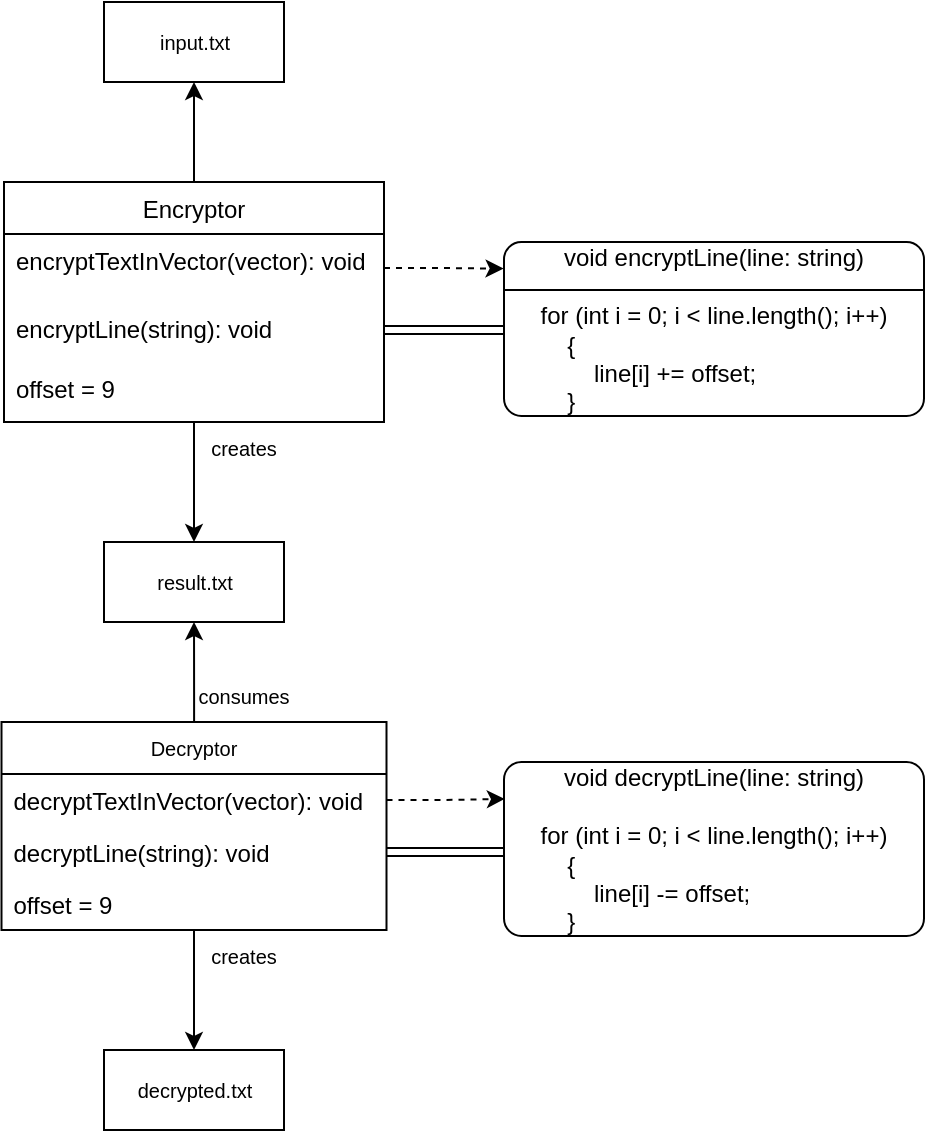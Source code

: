 <mxfile version="14.4.4" type="github">
  <diagram id="YppxPCt-tS6I3Fdft4-J" name="Page-1">
    <mxGraphModel dx="1185" dy="635" grid="1" gridSize="10" guides="1" tooltips="1" connect="1" arrows="1" fold="1" page="1" pageScale="1" pageWidth="850" pageHeight="1100" math="0" shadow="0">
      <root>
        <mxCell id="0" />
        <mxCell id="1" parent="0" />
        <mxCell id="IQWBVyjdk1LrEPWwyMu2-14" style="edgeStyle=orthogonalEdgeStyle;rounded=1;orthogonalLoop=1;jettySize=auto;html=1;" edge="1" parent="1" source="IQWBVyjdk1LrEPWwyMu2-1">
          <mxGeometry relative="1" as="geometry">
            <mxPoint x="435" y="440" as="targetPoint" />
          </mxGeometry>
        </mxCell>
        <mxCell id="IQWBVyjdk1LrEPWwyMu2-31" style="edgeStyle=orthogonalEdgeStyle;rounded=0;orthogonalLoop=1;jettySize=auto;html=1;entryX=0.5;entryY=1;entryDx=0;entryDy=0;fontSize=10;" edge="1" parent="1" source="IQWBVyjdk1LrEPWwyMu2-1" target="IQWBVyjdk1LrEPWwyMu2-30">
          <mxGeometry relative="1" as="geometry" />
        </mxCell>
        <mxCell id="IQWBVyjdk1LrEPWwyMu2-1" value="Encryptor" style="swimlane;fontStyle=0;childLayout=stackLayout;horizontal=1;startSize=26;fillColor=none;horizontalStack=0;resizeParent=1;resizeParentMax=0;resizeLast=0;collapsible=1;marginBottom=0;" vertex="1" parent="1">
          <mxGeometry x="340" y="260" width="190" height="120" as="geometry" />
        </mxCell>
        <mxCell id="IQWBVyjdk1LrEPWwyMu2-2" value="encryptTextInVector(vector): void" style="text;strokeColor=none;fillColor=none;align=left;verticalAlign=top;spacingLeft=4;spacingRight=4;overflow=hidden;rotatable=0;points=[[0,0.5],[1,0.5]];portConstraint=eastwest;" vertex="1" parent="IQWBVyjdk1LrEPWwyMu2-1">
          <mxGeometry y="26" width="190" height="34" as="geometry" />
        </mxCell>
        <mxCell id="IQWBVyjdk1LrEPWwyMu2-3" value="encryptLine(string): void" style="text;strokeColor=none;fillColor=none;align=left;verticalAlign=top;spacingLeft=4;spacingRight=4;overflow=hidden;rotatable=0;points=[[0,0.5],[1,0.5]];portConstraint=eastwest;" vertex="1" parent="IQWBVyjdk1LrEPWwyMu2-1">
          <mxGeometry y="60" width="190" height="30" as="geometry" />
        </mxCell>
        <mxCell id="IQWBVyjdk1LrEPWwyMu2-12" value="offset = 9" style="text;strokeColor=none;fillColor=none;spacingLeft=4;spacingRight=4;overflow=hidden;rotatable=0;points=[[0,0.5],[1,0.5]];portConstraint=eastwest;fontSize=12;" vertex="1" parent="IQWBVyjdk1LrEPWwyMu2-1">
          <mxGeometry y="90" width="190" height="30" as="geometry" />
        </mxCell>
        <mxCell id="IQWBVyjdk1LrEPWwyMu2-5" style="edgeStyle=orthogonalEdgeStyle;rounded=0;orthogonalLoop=1;jettySize=auto;html=1;shape=link;" edge="1" parent="1" source="IQWBVyjdk1LrEPWwyMu2-3" target="IQWBVyjdk1LrEPWwyMu2-6">
          <mxGeometry relative="1" as="geometry">
            <mxPoint x="600" y="333.0" as="targetPoint" />
            <Array as="points">
              <mxPoint x="580" y="334" />
              <mxPoint x="580" y="334" />
            </Array>
          </mxGeometry>
        </mxCell>
        <mxCell id="IQWBVyjdk1LrEPWwyMu2-6" value="&lt;span&gt;void encryptLine(line: string)&lt;br&gt;&lt;br&gt;&lt;div style=&quot;text-align: left&quot;&gt;for (int i = 0; i &amp;lt; line.length(); i++)&lt;/div&gt;&lt;div style=&quot;text-align: left&quot;&gt;&amp;nbsp; &amp;nbsp; {&lt;/div&gt;&lt;div style=&quot;text-align: left&quot;&gt;&amp;nbsp; &amp;nbsp; &amp;nbsp; &amp;nbsp; line[i] += offset;&lt;/div&gt;&lt;div style=&quot;text-align: left&quot;&gt;&amp;nbsp; &amp;nbsp; }&lt;/div&gt;&lt;/span&gt;" style="rounded=1;arcSize=10;whiteSpace=wrap;html=1;align=center;" vertex="1" parent="1">
          <mxGeometry x="590" y="290" width="210" height="87" as="geometry" />
        </mxCell>
        <mxCell id="IQWBVyjdk1LrEPWwyMu2-11" value="" style="line;strokeWidth=1;fillColor=none;align=left;verticalAlign=middle;spacingTop=-1;spacingLeft=3;spacingRight=3;rotatable=0;labelPosition=right;points=[];portConstraint=eastwest;" vertex="1" parent="1">
          <mxGeometry x="590" y="310" width="210" height="8" as="geometry" />
        </mxCell>
        <mxCell id="IQWBVyjdk1LrEPWwyMu2-13" style="edgeStyle=orthogonalEdgeStyle;orthogonalLoop=1;jettySize=auto;html=1;entryX=-0.001;entryY=0.153;entryDx=0;entryDy=0;entryPerimeter=0;rounded=1;dashed=1;" edge="1" parent="1" source="IQWBVyjdk1LrEPWwyMu2-2" target="IQWBVyjdk1LrEPWwyMu2-6">
          <mxGeometry relative="1" as="geometry" />
        </mxCell>
        <mxCell id="IQWBVyjdk1LrEPWwyMu2-15" value="creates" style="text;align=center;fontStyle=0;verticalAlign=middle;spacingLeft=3;spacingRight=3;strokeColor=none;rotatable=0;points=[[0,0.5],[1,0.5]];portConstraint=eastwest;fontSize=10;" vertex="1" parent="1">
          <mxGeometry x="420" y="380" width="80" height="26" as="geometry" />
        </mxCell>
        <mxCell id="IQWBVyjdk1LrEPWwyMu2-16" value="result.txt" style="html=1;fontSize=10;" vertex="1" parent="1">
          <mxGeometry x="390" y="440" width="90" height="40" as="geometry" />
        </mxCell>
        <mxCell id="IQWBVyjdk1LrEPWwyMu2-21" style="edgeStyle=orthogonalEdgeStyle;rounded=1;orthogonalLoop=1;jettySize=auto;html=1;entryX=0.5;entryY=1;entryDx=0;entryDy=0;fontSize=10;" edge="1" parent="1" source="IQWBVyjdk1LrEPWwyMu2-17" target="IQWBVyjdk1LrEPWwyMu2-16">
          <mxGeometry relative="1" as="geometry" />
        </mxCell>
        <mxCell id="IQWBVyjdk1LrEPWwyMu2-17" value="Decryptor" style="swimlane;fontStyle=0;childLayout=stackLayout;horizontal=1;startSize=26;fillColor=none;horizontalStack=0;resizeParent=1;resizeParentMax=0;resizeLast=0;collapsible=1;marginBottom=0;fontSize=10;" vertex="1" parent="1">
          <mxGeometry x="338.75" y="530" width="192.5" height="104" as="geometry" />
        </mxCell>
        <mxCell id="IQWBVyjdk1LrEPWwyMu2-18" value="decryptTextInVector(vector): void" style="text;strokeColor=none;fillColor=none;align=left;verticalAlign=top;spacingLeft=4;spacingRight=4;overflow=hidden;rotatable=0;points=[[0,0.5],[1,0.5]];portConstraint=eastwest;" vertex="1" parent="IQWBVyjdk1LrEPWwyMu2-17">
          <mxGeometry y="26" width="192.5" height="26" as="geometry" />
        </mxCell>
        <mxCell id="IQWBVyjdk1LrEPWwyMu2-19" value="decryptLine(string): void" style="text;strokeColor=none;fillColor=none;align=left;verticalAlign=top;spacingLeft=4;spacingRight=4;overflow=hidden;rotatable=0;points=[[0,0.5],[1,0.5]];portConstraint=eastwest;" vertex="1" parent="IQWBVyjdk1LrEPWwyMu2-17">
          <mxGeometry y="52" width="192.5" height="26" as="geometry" />
        </mxCell>
        <mxCell id="IQWBVyjdk1LrEPWwyMu2-20" value="offset = 9" style="text;strokeColor=none;fillColor=none;align=left;verticalAlign=top;spacingLeft=4;spacingRight=4;overflow=hidden;rotatable=0;points=[[0,0.5],[1,0.5]];portConstraint=eastwest;" vertex="1" parent="IQWBVyjdk1LrEPWwyMu2-17">
          <mxGeometry y="78" width="192.5" height="26" as="geometry" />
        </mxCell>
        <mxCell id="IQWBVyjdk1LrEPWwyMu2-22" value="consumes" style="text;align=center;fontStyle=0;verticalAlign=middle;spacingLeft=3;spacingRight=3;strokeColor=none;rotatable=0;points=[[0,0.5],[1,0.5]];portConstraint=eastwest;fontSize=10;" vertex="1" parent="1">
          <mxGeometry x="420" y="504" width="80" height="26" as="geometry" />
        </mxCell>
        <mxCell id="IQWBVyjdk1LrEPWwyMu2-24" style="edgeStyle=orthogonalEdgeStyle;rounded=1;orthogonalLoop=1;jettySize=auto;html=1;fontSize=10;shape=link;" edge="1" parent="1" source="IQWBVyjdk1LrEPWwyMu2-19">
          <mxGeometry relative="1" as="geometry">
            <mxPoint x="590" y="595" as="targetPoint" />
          </mxGeometry>
        </mxCell>
        <mxCell id="IQWBVyjdk1LrEPWwyMu2-25" value="&lt;span&gt;void decryptLine(line: string)&lt;br&gt;&lt;br&gt;&lt;div style=&quot;text-align: left&quot;&gt;for (int i = 0; i &amp;lt; line.length(); i++)&lt;/div&gt;&lt;div style=&quot;text-align: left&quot;&gt;&amp;nbsp; &amp;nbsp; {&lt;/div&gt;&lt;div style=&quot;text-align: left&quot;&gt;&amp;nbsp; &amp;nbsp; &amp;nbsp; &amp;nbsp; line[i] -= offset;&lt;/div&gt;&lt;div style=&quot;text-align: left&quot;&gt;&amp;nbsp; &amp;nbsp; }&lt;/div&gt;&lt;/span&gt;" style="rounded=1;arcSize=10;whiteSpace=wrap;html=1;align=center;" vertex="1" parent="1">
          <mxGeometry x="590" y="550" width="210" height="87" as="geometry" />
        </mxCell>
        <mxCell id="IQWBVyjdk1LrEPWwyMu2-26" style="edgeStyle=orthogonalEdgeStyle;rounded=1;orthogonalLoop=1;jettySize=auto;html=1;entryX=0.002;entryY=0.212;entryDx=0;entryDy=0;entryPerimeter=0;fontSize=10;dashed=1;" edge="1" parent="1" source="IQWBVyjdk1LrEPWwyMu2-18" target="IQWBVyjdk1LrEPWwyMu2-25">
          <mxGeometry relative="1" as="geometry" />
        </mxCell>
        <mxCell id="IQWBVyjdk1LrEPWwyMu2-27" style="edgeStyle=orthogonalEdgeStyle;rounded=1;orthogonalLoop=1;jettySize=auto;html=1;" edge="1" parent="1">
          <mxGeometry relative="1" as="geometry">
            <mxPoint x="435" y="694" as="targetPoint" />
            <mxPoint x="435" y="634" as="sourcePoint" />
          </mxGeometry>
        </mxCell>
        <mxCell id="IQWBVyjdk1LrEPWwyMu2-28" value="creates" style="text;align=center;fontStyle=0;verticalAlign=middle;spacingLeft=3;spacingRight=3;strokeColor=none;rotatable=0;points=[[0,0.5],[1,0.5]];portConstraint=eastwest;fontSize=10;" vertex="1" parent="1">
          <mxGeometry x="420" y="634" width="80" height="26" as="geometry" />
        </mxCell>
        <mxCell id="IQWBVyjdk1LrEPWwyMu2-29" value="decrypted.txt" style="html=1;fontSize=10;" vertex="1" parent="1">
          <mxGeometry x="390" y="694" width="90" height="40" as="geometry" />
        </mxCell>
        <mxCell id="IQWBVyjdk1LrEPWwyMu2-30" value="input.txt" style="html=1;fontSize=10;" vertex="1" parent="1">
          <mxGeometry x="390" y="170" width="90" height="40" as="geometry" />
        </mxCell>
      </root>
    </mxGraphModel>
  </diagram>
</mxfile>

